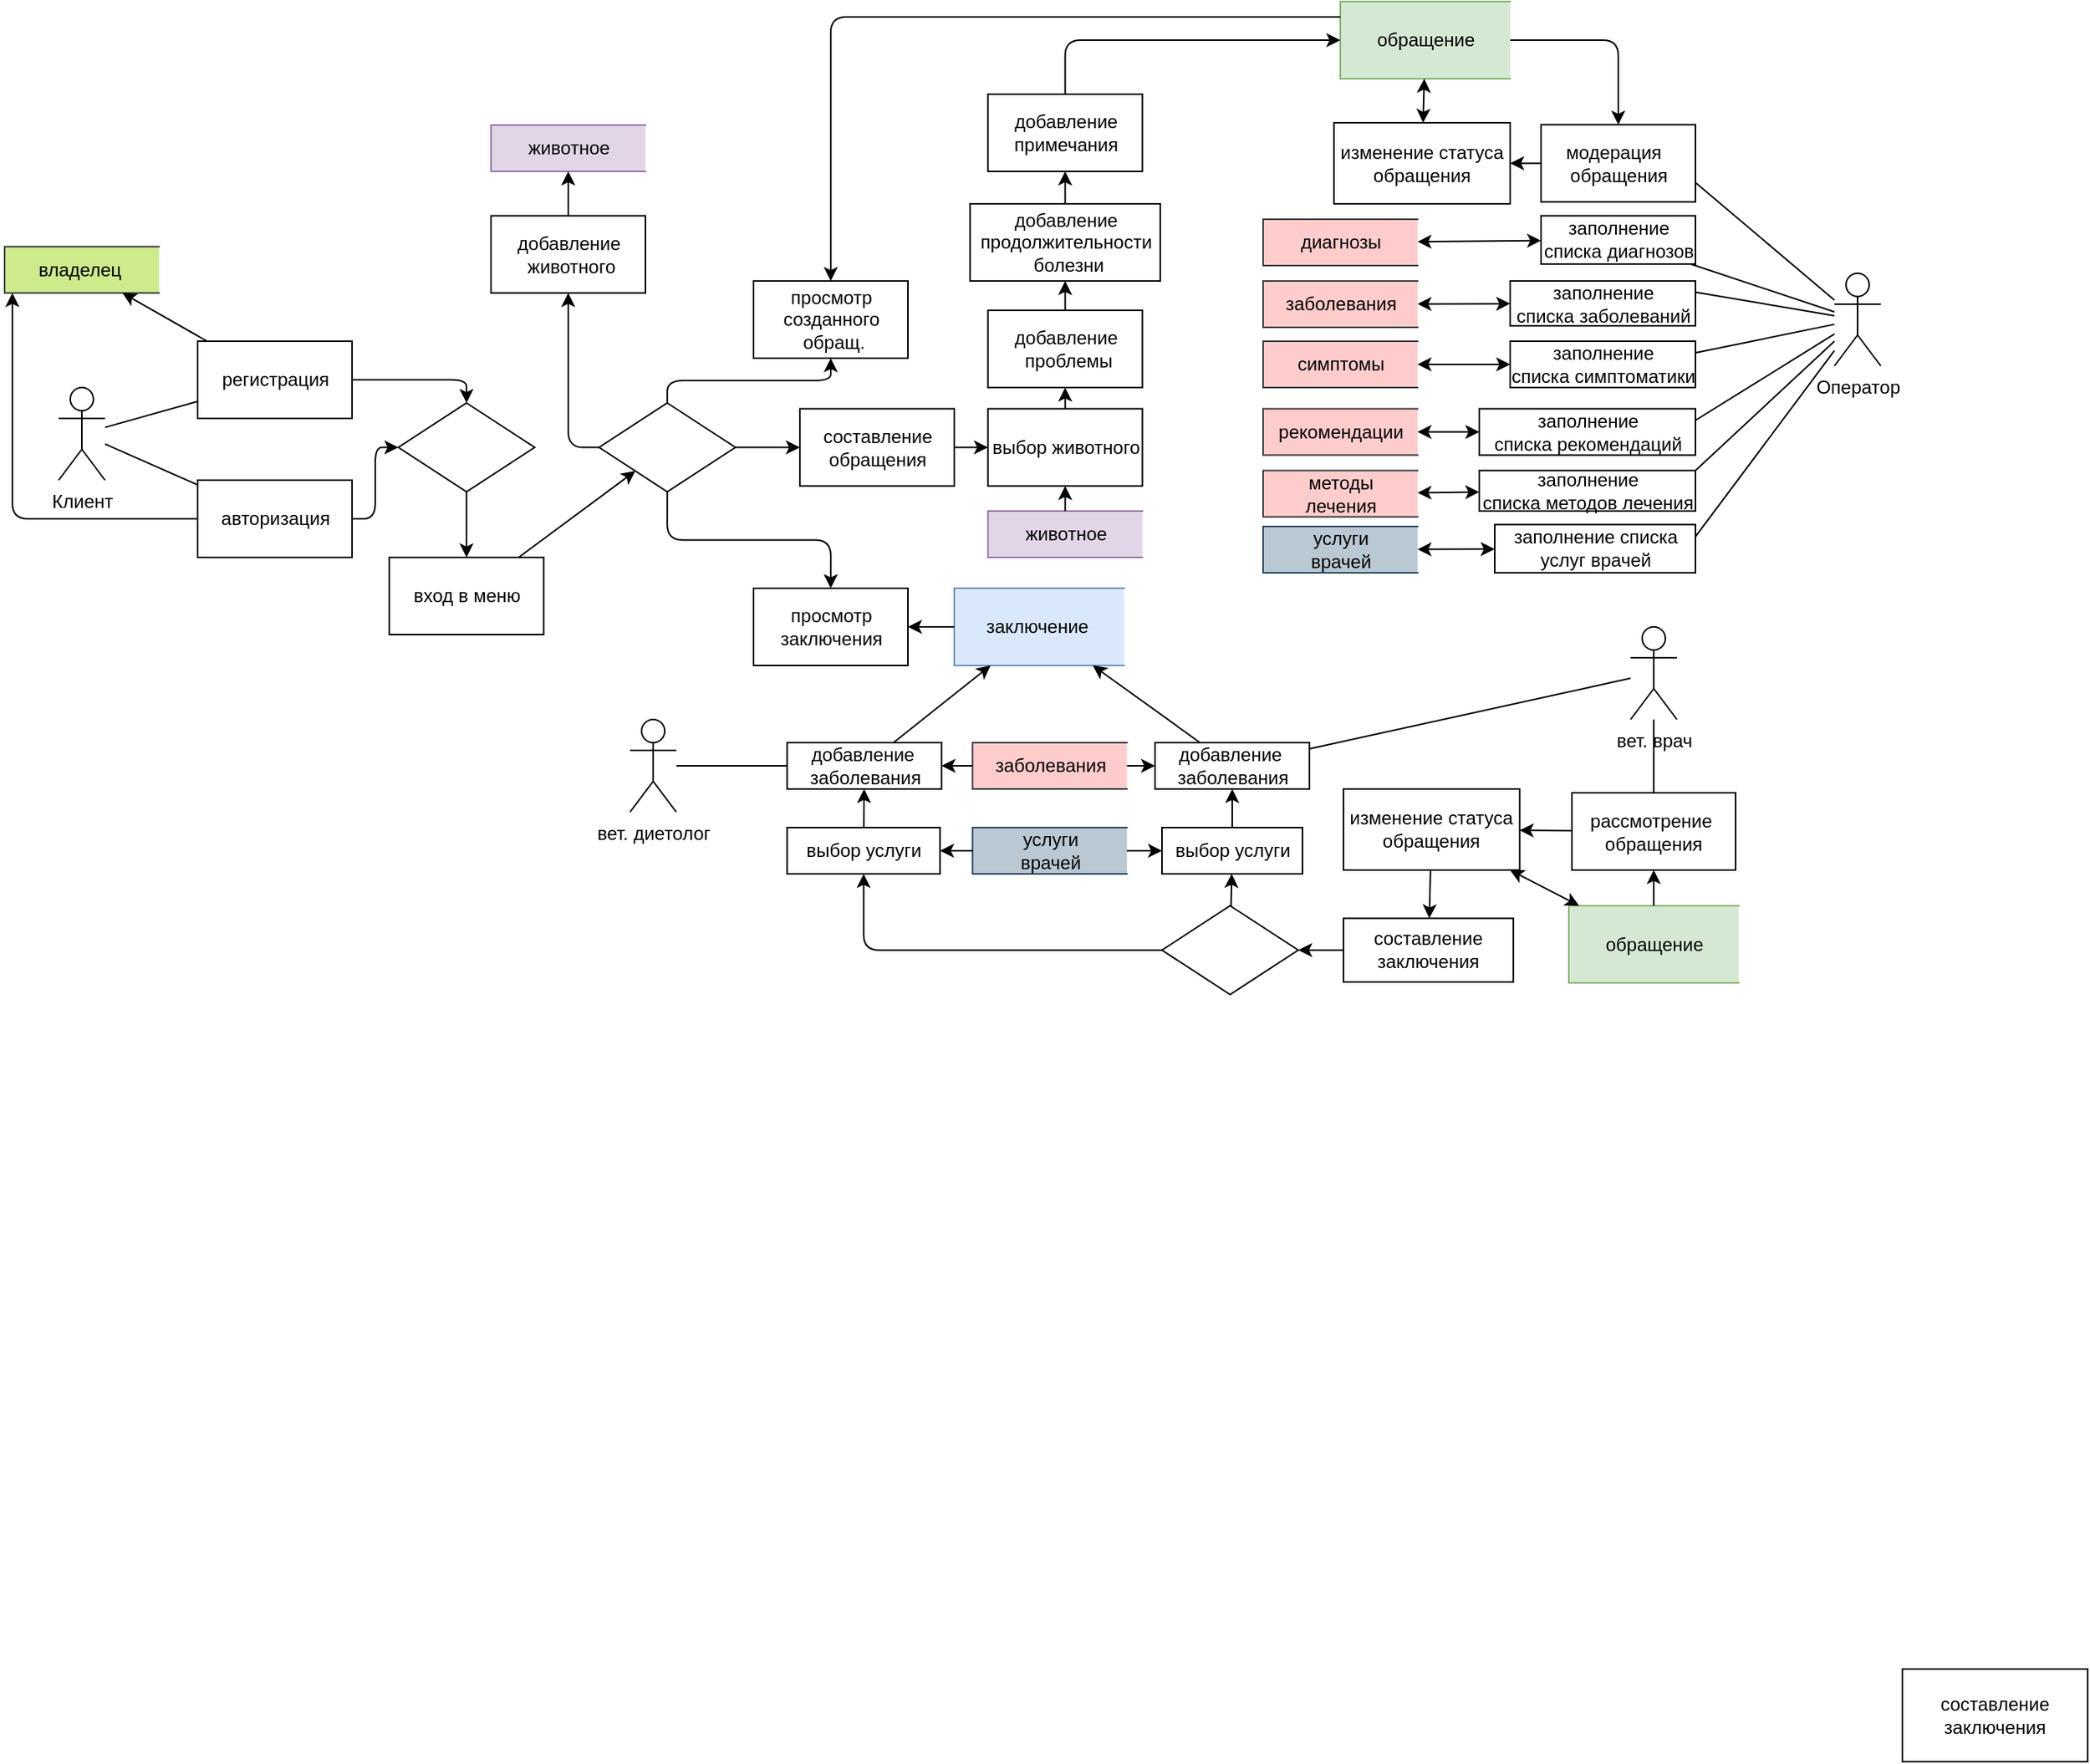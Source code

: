 <mxGraphModel dx="2506" dy="2383" grid="1" gridSize="10" guides="1" tooltips="1" connect="1" arrows="1" fold="1" page="1" pageScale="1" pageWidth="1169" pageHeight="1654" math="0" shadow="0">
  <root>
    <mxCell id="0" />
    <mxCell id="1" parent="0" />
    <mxCell id="YtaR-5jFu5EO3Bo39N_Q-2" style="rounded=1;orthogonalLoop=1;jettySize=auto;html=1;endArrow=classic;endFill=1;exitX=0.5;exitY=1;exitDx=0;exitDy=0;edgeStyle=orthogonalEdgeStyle;startArrow=none;startFill=0;" parent="1" source="9j8DlYYdAQhBQ68mxfb_-19" target="INR5gjYaSOHBbctPgWJO-20" edge="1">
      <mxGeometry relative="1" as="geometry">
        <mxPoint x="-50" y="190" as="sourcePoint" />
      </mxGeometry>
    </mxCell>
    <mxCell id="SkLQpkn3maGRPMSLVxLG-39" value="Клиент" style="shape=umlActor;verticalLabelPosition=bottom;verticalAlign=top;html=1;outlineConnect=0;" parent="1" vertex="1">
      <mxGeometry x="-470" y="90" width="30" height="60" as="geometry" />
    </mxCell>
    <mxCell id="SkLQpkn3maGRPMSLVxLG-42" value="добавление&lt;br&gt;&amp;nbsp;проблемы" style="html=1;dashed=0;whitespace=wrap;" parent="1" vertex="1">
      <mxGeometry x="131.81" y="40" width="100" height="50" as="geometry" />
    </mxCell>
    <mxCell id="SkLQpkn3maGRPMSLVxLG-47" value="" style="endArrow=classic;html=1;" parent="1" source="SkLQpkn3maGRPMSLVxLG-40" target="9j8DlYYdAQhBQ68mxfb_-27" edge="1">
      <mxGeometry width="50" height="50" relative="1" as="geometry">
        <mxPoint x="410" y="138.5" as="sourcePoint" />
        <mxPoint x="460" y="88.5" as="targetPoint" />
      </mxGeometry>
    </mxCell>
    <mxCell id="SkLQpkn3maGRPMSLVxLG-49" value="Оператор" style="shape=umlActor;verticalLabelPosition=bottom;verticalAlign=top;html=1;outlineConnect=0;" parent="1" vertex="1">
      <mxGeometry x="680" y="16" width="30" height="60" as="geometry" />
    </mxCell>
    <mxCell id="SkLQpkn3maGRPMSLVxLG-52" value="модерация&amp;nbsp;&amp;nbsp;&lt;br&gt;обращения" style="html=1;dashed=0;whitespace=wrap;" parent="1" vertex="1">
      <mxGeometry x="490" y="-80.25" width="100" height="50" as="geometry" />
    </mxCell>
    <mxCell id="SkLQpkn3maGRPMSLVxLG-57" value="" style="endArrow=none;html=1;endFill=0;entryX=1;entryY=0.75;entryDx=0;entryDy=0;" parent="1" source="SkLQpkn3maGRPMSLVxLG-49" target="SkLQpkn3maGRPMSLVxLG-52" edge="1">
      <mxGeometry width="50" height="50" relative="1" as="geometry">
        <mxPoint x="1015" y="120" as="sourcePoint" />
        <mxPoint x="985" y="120" as="targetPoint" />
      </mxGeometry>
    </mxCell>
    <mxCell id="SkLQpkn3maGRPMSLVxLG-71" value="вет. диетолог" style="shape=umlActor;verticalLabelPosition=bottom;verticalAlign=top;html=1;outlineConnect=0;" parent="1" vertex="1">
      <mxGeometry x="-100" y="305" width="30" height="60" as="geometry" />
    </mxCell>
    <mxCell id="SkLQpkn3maGRPMSLVxLG-74" value="выбор услуги" style="rounded=0;whiteSpace=wrap;html=1;" parent="1" vertex="1">
      <mxGeometry x="1.75" y="375" width="99" height="30" as="geometry" />
    </mxCell>
    <mxCell id="SkLQpkn3maGRPMSLVxLG-85" value="" style="endArrow=none;html=1;endFill=0;" parent="1" source="SkLQpkn3maGRPMSLVxLG-71" target="9j8DlYYdAQhBQ68mxfb_-79" edge="1">
      <mxGeometry width="50" height="50" relative="1" as="geometry">
        <mxPoint x="-26.996" y="876.25" as="sourcePoint" />
        <mxPoint x="-50" y="698" as="targetPoint" />
      </mxGeometry>
    </mxCell>
    <mxCell id="SkLQpkn3maGRPMSLVxLG-86" value="вет. врач" style="shape=umlActor;verticalLabelPosition=bottom;verticalAlign=top;html=1;outlineConnect=0;" parent="1" vertex="1">
      <mxGeometry x="548" y="245" width="30" height="60" as="geometry" />
    </mxCell>
    <mxCell id="SkLQpkn3maGRPMSLVxLG-88" value="составление заключения" style="rounded=0;whiteSpace=wrap;html=1;fillColor=#f8cecc;strokeColor=#b85450;" parent="1" vertex="1">
      <mxGeometry x="724" y="920" width="120" height="60" as="geometry" />
    </mxCell>
    <mxCell id="SkLQpkn3maGRPMSLVxLG-89" value="выбор услуги" style="rounded=0;whiteSpace=wrap;html=1;" parent="1" vertex="1">
      <mxGeometry x="244.5" y="375" width="91" height="30" as="geometry" />
    </mxCell>
    <mxCell id="SkLQpkn3maGRPMSLVxLG-100" value="рассмотрение&amp;nbsp;&lt;br&gt;обращения" style="rounded=0;whiteSpace=wrap;html=1;" parent="1" vertex="1">
      <mxGeometry x="510" y="352.5" width="106" height="50" as="geometry" />
    </mxCell>
    <mxCell id="SkLQpkn3maGRPMSLVxLG-102" value="составление заключения" style="rounded=0;whiteSpace=wrap;html=1;" parent="1" vertex="1">
      <mxGeometry x="724" y="920" width="120" height="60" as="geometry" />
    </mxCell>
    <mxCell id="SkLQpkn3maGRPMSLVxLG-40" value="составление &lt;br&gt;обращения" style="html=1;dashed=0;whitespace=wrap;" parent="1" vertex="1">
      <mxGeometry x="10" y="103.75" width="100" height="50" as="geometry" />
    </mxCell>
    <mxCell id="INR5gjYaSOHBbctPgWJO-2" value="обращение" style="html=1;dashed=0;whitespace=wrap;shape=partialRectangle;right=0;fillColor=#d5e8d4;strokeColor=#82b366;" parent="1" vertex="1">
      <mxGeometry x="360" y="-160" width="110" height="50" as="geometry" />
    </mxCell>
    <mxCell id="INR5gjYaSOHBbctPgWJO-3" value="добавление&lt;br&gt;продолжительности&lt;br&gt;&amp;nbsp;болезни" style="html=1;dashed=0;whitespace=wrap;" parent="1" vertex="1">
      <mxGeometry x="120.21" y="-29" width="123.19" height="50" as="geometry" />
    </mxCell>
    <mxCell id="INR5gjYaSOHBbctPgWJO-4" value="" style="endArrow=classic;html=1;" parent="1" source="SkLQpkn3maGRPMSLVxLG-42" target="INR5gjYaSOHBbctPgWJO-3" edge="1">
      <mxGeometry width="50" height="50" relative="1" as="geometry">
        <mxPoint x="426" y="67.5" as="sourcePoint" />
        <mxPoint x="476" y="17.5" as="targetPoint" />
      </mxGeometry>
    </mxCell>
    <mxCell id="INR5gjYaSOHBbctPgWJO-16" value="просмотр &lt;br&gt;созданного&lt;br&gt;&amp;nbsp;обращ." style="html=1;dashed=0;whitespace=wrap;" parent="1" vertex="1">
      <mxGeometry x="-20" y="21" width="100" height="50" as="geometry" />
    </mxCell>
    <mxCell id="INR5gjYaSOHBbctPgWJO-20" value="просмотр&lt;br&gt;заключения" style="html=1;dashed=0;whitespace=wrap;" parent="1" vertex="1">
      <mxGeometry x="-20" y="220" width="100" height="50" as="geometry" />
    </mxCell>
    <mxCell id="INR5gjYaSOHBbctPgWJO-23" value="заключение&amp;nbsp;" style="html=1;dashed=0;whitespace=wrap;shape=partialRectangle;right=0;fillColor=#dae8fc;strokeColor=#6c8ebf;" parent="1" vertex="1">
      <mxGeometry x="110" y="220" width="110" height="50" as="geometry" />
    </mxCell>
    <mxCell id="INR5gjYaSOHBbctPgWJO-24" value="" style="endArrow=classic;html=1;" parent="1" source="INR5gjYaSOHBbctPgWJO-23" target="INR5gjYaSOHBbctPgWJO-20" edge="1">
      <mxGeometry width="50" height="50" relative="1" as="geometry">
        <mxPoint x="350" y="259" as="sourcePoint" />
        <mxPoint x="400" y="209" as="targetPoint" />
      </mxGeometry>
    </mxCell>
    <mxCell id="INR5gjYaSOHBbctPgWJO-58" value="" style="endArrow=none;html=1;endFill=0;" parent="1" source="SkLQpkn3maGRPMSLVxLG-86" target="SkLQpkn3maGRPMSLVxLG-100" edge="1">
      <mxGeometry width="50" height="50" relative="1" as="geometry">
        <mxPoint x="936" y="526.25" as="sourcePoint" />
        <mxPoint x="986" y="476.25" as="targetPoint" />
      </mxGeometry>
    </mxCell>
    <mxCell id="INR5gjYaSOHBbctPgWJO-60" value="" style="shape=rhombus;html=1;dashed=0;whitespace=wrap;perimeter=rhombusPerimeter;" parent="1" vertex="1">
      <mxGeometry x="244.5" y="425.63" width="88.25" height="57.5" as="geometry" />
    </mxCell>
    <mxCell id="INR5gjYaSOHBbctPgWJO-61" value="" style="endArrow=classic;html=1;edgeStyle=orthogonalEdgeStyle;" parent="1" source="INR5gjYaSOHBbctPgWJO-60" target="SkLQpkn3maGRPMSLVxLG-74" edge="1">
      <mxGeometry width="50" height="50" relative="1" as="geometry">
        <mxPoint x="209" y="535" as="sourcePoint" />
        <mxPoint x="84" y="425" as="targetPoint" />
      </mxGeometry>
    </mxCell>
    <mxCell id="INR5gjYaSOHBbctPgWJO-62" value="" style="endArrow=classic;html=1;" parent="1" source="eZzGpEVOvhuEacqEOxfQ-1" target="INR5gjYaSOHBbctPgWJO-60" edge="1">
      <mxGeometry width="50" height="50" relative="1" as="geometry">
        <mxPoint x="474.93" y="740" as="sourcePoint" />
        <mxPoint x="414.93" y="740" as="targetPoint" />
      </mxGeometry>
    </mxCell>
    <mxCell id="INR5gjYaSOHBbctPgWJO-63" value="" style="endArrow=classic;html=1;" parent="1" source="INR5gjYaSOHBbctPgWJO-60" target="SkLQpkn3maGRPMSLVxLG-89" edge="1">
      <mxGeometry width="50" height="50" relative="1" as="geometry">
        <mxPoint x="116.81" y="535" as="sourcePoint" />
        <mxPoint x="166.81" y="485" as="targetPoint" />
      </mxGeometry>
    </mxCell>
    <mxCell id="eZzGpEVOvhuEacqEOxfQ-1" value="составление заключения" style="rounded=0;whiteSpace=wrap;html=1;" parent="1" vertex="1">
      <mxGeometry x="362.06" y="433.76" width="110" height="41.25" as="geometry" />
    </mxCell>
    <mxCell id="eZzGpEVOvhuEacqEOxfQ-3" value="изменение статуса&lt;br&gt;обращения" style="rounded=0;whiteSpace=wrap;html=1;" parent="1" vertex="1">
      <mxGeometry x="355.88" y="-81.5" width="114.12" height="52.5" as="geometry" />
    </mxCell>
    <mxCell id="eZzGpEVOvhuEacqEOxfQ-5" value="" style="endArrow=classic;html=1;" parent="1" source="SkLQpkn3maGRPMSLVxLG-52" target="eZzGpEVOvhuEacqEOxfQ-3" edge="1">
      <mxGeometry width="50" height="50" relative="1" as="geometry">
        <mxPoint x="565" y="153.75" as="sourcePoint" />
        <mxPoint x="615" y="103.75" as="targetPoint" />
      </mxGeometry>
    </mxCell>
    <mxCell id="eZzGpEVOvhuEacqEOxfQ-17" value="изменение статуса&lt;br&gt;обращения" style="rounded=0;whiteSpace=wrap;html=1;" parent="1" vertex="1">
      <mxGeometry x="362.06" y="350" width="114.12" height="52.5" as="geometry" />
    </mxCell>
    <mxCell id="YtaR-5jFu5EO3Bo39N_Q-3" value="обращение" style="html=1;dashed=0;whitespace=wrap;shape=partialRectangle;right=0;fillColor=#d5e8d4;strokeColor=#82b366;" parent="1" vertex="1">
      <mxGeometry x="508" y="425.63" width="110" height="50" as="geometry" />
    </mxCell>
    <mxCell id="9j8DlYYdAQhBQ68mxfb_-6" value="авторизация&lt;span style=&quot;color: rgba(0 , 0 , 0 , 0) ; font-family: monospace ; font-size: 0px&quot;&gt;%3CmxGraphModel%3E%3Croot%3E%3CmxCell%20id%3D%220%22%2F%3E%3CmxCell%20id%3D%221%22%20parent%3D%220%22%2F%3E%3CmxCell%20id%3D%222%22%20value%3D%22%D1%81%D0%BE%D1%81%D1%82%D0%B0%D0%B2%D0%BB%D0%B5%D0%BD%D0%B8%D0%B5%20%26lt%3Bbr%26gt%3B%D0%BE%D0%B1%D1%80%D0%B0%D1%89%D0%B5%D0%BD%D0%B8%D1%8F%22%20style%3D%22html%3D1%3Bdashed%3D0%3Bwhitespace%3Dwrap%3B%22%20vertex%3D%221%22%20parent%3D%221%22%3E%3CmxGeometry%20x%3D%22180%22%20y%3D%22107.5%22%20width%3D%22100%22%20height%3D%2250%22%20as%3D%22geometry%22%2F%3E%3C%2FmxCell%3E%3C%2Froot%3E%3C%2FmxGraphModel%3E&lt;/span&gt;" style="html=1;dashed=0;whitespace=wrap;" vertex="1" parent="1">
      <mxGeometry x="-380" y="150" width="100" height="50" as="geometry" />
    </mxCell>
    <mxCell id="9j8DlYYdAQhBQ68mxfb_-7" value="вход в меню" style="html=1;dashed=0;whitespace=wrap;" vertex="1" parent="1">
      <mxGeometry x="-255.87" y="200" width="100" height="50" as="geometry" />
    </mxCell>
    <mxCell id="9j8DlYYdAQhBQ68mxfb_-8" value="регистрация" style="html=1;dashed=0;whitespace=wrap;" vertex="1" parent="1">
      <mxGeometry x="-380" y="60" width="100" height="50" as="geometry" />
    </mxCell>
    <mxCell id="9j8DlYYdAQhBQ68mxfb_-9" value="добавление&lt;br&gt;&amp;nbsp;животного" style="html=1;dashed=0;whitespace=wrap;" vertex="1" parent="1">
      <mxGeometry x="-190" y="-21.25" width="100" height="50" as="geometry" />
    </mxCell>
    <mxCell id="9j8DlYYdAQhBQ68mxfb_-10" value="животное" style="html=1;dashed=0;whitespace=wrap;shape=partialRectangle;right=0;fillColor=#e1d5e7;strokeColor=#9673a6;" vertex="1" parent="1">
      <mxGeometry x="-190" y="-80" width="100" height="30" as="geometry" />
    </mxCell>
    <mxCell id="9j8DlYYdAQhBQ68mxfb_-13" value="" style="endArrow=none;html=1;" edge="1" parent="1" source="SkLQpkn3maGRPMSLVxLG-39" target="9j8DlYYdAQhBQ68mxfb_-8">
      <mxGeometry width="50" height="50" relative="1" as="geometry">
        <mxPoint x="149" y="172.5" as="sourcePoint" />
        <mxPoint x="199" y="122.5" as="targetPoint" />
      </mxGeometry>
    </mxCell>
    <mxCell id="9j8DlYYdAQhBQ68mxfb_-14" value="" style="endArrow=none;html=1;" edge="1" parent="1" source="SkLQpkn3maGRPMSLVxLG-39" target="9j8DlYYdAQhBQ68mxfb_-6">
      <mxGeometry width="50" height="50" relative="1" as="geometry">
        <mxPoint x="149" y="172.5" as="sourcePoint" />
        <mxPoint x="199" y="122.5" as="targetPoint" />
      </mxGeometry>
    </mxCell>
    <mxCell id="9j8DlYYdAQhBQ68mxfb_-17" value="" style="endArrow=classic;html=1;" edge="1" parent="1" source="9j8DlYYdAQhBQ68mxfb_-7" target="9j8DlYYdAQhBQ68mxfb_-19">
      <mxGeometry width="50" height="50" relative="1" as="geometry">
        <mxPoint x="279" y="72.5" as="sourcePoint" />
        <mxPoint x="30" y="70" as="targetPoint" />
      </mxGeometry>
    </mxCell>
    <mxCell id="9j8DlYYdAQhBQ68mxfb_-18" value="" style="endArrow=classic;html=1;" edge="1" parent="1" source="9j8DlYYdAQhBQ68mxfb_-9" target="9j8DlYYdAQhBQ68mxfb_-10">
      <mxGeometry width="50" height="50" relative="1" as="geometry">
        <mxPoint x="190" y="10" as="sourcePoint" />
        <mxPoint x="240" y="-40" as="targetPoint" />
      </mxGeometry>
    </mxCell>
    <mxCell id="9j8DlYYdAQhBQ68mxfb_-19" value="" style="shape=rhombus;html=1;dashed=0;whitespace=wrap;perimeter=rhombusPerimeter;" vertex="1" parent="1">
      <mxGeometry x="-120.0" y="100" width="88.25" height="57.5" as="geometry" />
    </mxCell>
    <mxCell id="9j8DlYYdAQhBQ68mxfb_-20" value="" style="endArrow=classic;html=1;exitX=0;exitY=0.5;exitDx=0;exitDy=0;edgeStyle=orthogonalEdgeStyle;" edge="1" parent="1" source="9j8DlYYdAQhBQ68mxfb_-19" target="9j8DlYYdAQhBQ68mxfb_-9">
      <mxGeometry width="50" height="50" relative="1" as="geometry">
        <mxPoint x="150" y="140" as="sourcePoint" />
        <mxPoint x="200" y="90" as="targetPoint" />
      </mxGeometry>
    </mxCell>
    <mxCell id="9j8DlYYdAQhBQ68mxfb_-21" value="" style="endArrow=classic;html=1;exitX=0.5;exitY=0;exitDx=0;exitDy=0;edgeStyle=orthogonalEdgeStyle;" edge="1" parent="1" source="9j8DlYYdAQhBQ68mxfb_-19" target="INR5gjYaSOHBbctPgWJO-16">
      <mxGeometry width="50" height="50" relative="1" as="geometry">
        <mxPoint x="200" y="150" as="sourcePoint" />
        <mxPoint x="250" y="100" as="targetPoint" />
      </mxGeometry>
    </mxCell>
    <mxCell id="9j8DlYYdAQhBQ68mxfb_-22" value="" style="endArrow=classic;html=1;exitX=1;exitY=0.5;exitDx=0;exitDy=0;" edge="1" parent="1" source="9j8DlYYdAQhBQ68mxfb_-19" target="SkLQpkn3maGRPMSLVxLG-40">
      <mxGeometry width="50" height="50" relative="1" as="geometry">
        <mxPoint x="-125.875" y="100" as="sourcePoint" />
        <mxPoint x="150" y="133" as="targetPoint" />
      </mxGeometry>
    </mxCell>
    <mxCell id="9j8DlYYdAQhBQ68mxfb_-23" value="" style="shape=rhombus;html=1;dashed=0;whitespace=wrap;perimeter=rhombusPerimeter;" vertex="1" parent="1">
      <mxGeometry x="-250.0" y="100" width="88.25" height="57.5" as="geometry" />
    </mxCell>
    <mxCell id="9j8DlYYdAQhBQ68mxfb_-24" value="" style="endArrow=classic;html=1;entryX=0;entryY=0.5;entryDx=0;entryDy=0;edgeStyle=orthogonalEdgeStyle;" edge="1" parent="1" source="9j8DlYYdAQhBQ68mxfb_-6" target="9j8DlYYdAQhBQ68mxfb_-23">
      <mxGeometry width="50" height="50" relative="1" as="geometry">
        <mxPoint x="-80" y="150" as="sourcePoint" />
        <mxPoint x="-30" y="100" as="targetPoint" />
      </mxGeometry>
    </mxCell>
    <mxCell id="9j8DlYYdAQhBQ68mxfb_-25" value="" style="endArrow=classic;html=1;entryX=0.5;entryY=0;entryDx=0;entryDy=0;edgeStyle=orthogonalEdgeStyle;" edge="1" parent="1" source="9j8DlYYdAQhBQ68mxfb_-8" target="9j8DlYYdAQhBQ68mxfb_-23">
      <mxGeometry width="50" height="50" relative="1" as="geometry">
        <mxPoint x="-80" y="150" as="sourcePoint" />
        <mxPoint x="-30" y="100" as="targetPoint" />
      </mxGeometry>
    </mxCell>
    <mxCell id="9j8DlYYdAQhBQ68mxfb_-26" value="" style="endArrow=classic;html=1;" edge="1" parent="1" source="9j8DlYYdAQhBQ68mxfb_-23" target="9j8DlYYdAQhBQ68mxfb_-7">
      <mxGeometry width="50" height="50" relative="1" as="geometry">
        <mxPoint x="-80" y="150" as="sourcePoint" />
        <mxPoint x="-30" y="100" as="targetPoint" />
      </mxGeometry>
    </mxCell>
    <mxCell id="9j8DlYYdAQhBQ68mxfb_-27" value="выбор животного" style="html=1;dashed=0;whitespace=wrap;" vertex="1" parent="1">
      <mxGeometry x="131.81" y="103.75" width="100" height="50" as="geometry" />
    </mxCell>
    <mxCell id="9j8DlYYdAQhBQ68mxfb_-28" value="животное" style="html=1;dashed=0;whitespace=wrap;shape=partialRectangle;right=0;fillColor=#e1d5e7;strokeColor=#9673a6;" vertex="1" parent="1">
      <mxGeometry x="131.81" y="170" width="100" height="30" as="geometry" />
    </mxCell>
    <mxCell id="9j8DlYYdAQhBQ68mxfb_-29" value="" style="endArrow=classic;html=1;" edge="1" parent="1" source="9j8DlYYdAQhBQ68mxfb_-28" target="9j8DlYYdAQhBQ68mxfb_-27">
      <mxGeometry width="50" height="50" relative="1" as="geometry">
        <mxPoint x="251.81" y="138.75" as="sourcePoint" />
        <mxPoint x="230" y="138.75" as="targetPoint" />
      </mxGeometry>
    </mxCell>
    <mxCell id="9j8DlYYdAQhBQ68mxfb_-30" value="владелец&amp;nbsp;" style="html=1;dashed=0;whitespace=wrap;shape=partialRectangle;right=0;fillColor=#cdeb8b;strokeColor=#36393d;" vertex="1" parent="1">
      <mxGeometry x="-505" y="-1.25" width="100" height="30" as="geometry" />
    </mxCell>
    <mxCell id="9j8DlYYdAQhBQ68mxfb_-31" value="" style="endArrow=classic;html=1;" edge="1" parent="1" source="9j8DlYYdAQhBQ68mxfb_-8" target="9j8DlYYdAQhBQ68mxfb_-30">
      <mxGeometry width="50" height="50" relative="1" as="geometry">
        <mxPoint x="-405" y="20" as="sourcePoint" />
        <mxPoint x="-355" y="-30" as="targetPoint" />
      </mxGeometry>
    </mxCell>
    <mxCell id="9j8DlYYdAQhBQ68mxfb_-32" value="" style="endArrow=classic;html=1;edgeStyle=orthogonalEdgeStyle;" edge="1" parent="1" source="9j8DlYYdAQhBQ68mxfb_-6" target="9j8DlYYdAQhBQ68mxfb_-30">
      <mxGeometry width="50" height="50" relative="1" as="geometry">
        <mxPoint x="-410" y="160" as="sourcePoint" />
        <mxPoint x="-360" y="110" as="targetPoint" />
        <Array as="points">
          <mxPoint x="-500" y="175" />
        </Array>
      </mxGeometry>
    </mxCell>
    <mxCell id="9j8DlYYdAQhBQ68mxfb_-33" value="" style="endArrow=classic;html=1;edgeStyle=orthogonalEdgeStyle;" edge="1" parent="1" source="INR5gjYaSOHBbctPgWJO-2" target="INR5gjYaSOHBbctPgWJO-16">
      <mxGeometry width="50" height="50" relative="1" as="geometry">
        <mxPoint x="360" y="70" as="sourcePoint" />
        <mxPoint x="310" y="120" as="targetPoint" />
        <Array as="points">
          <mxPoint x="30" y="-150" />
        </Array>
      </mxGeometry>
    </mxCell>
    <mxCell id="9j8DlYYdAQhBQ68mxfb_-34" value="" style="endArrow=classic;html=1;" edge="1" parent="1" source="9j8DlYYdAQhBQ68mxfb_-27" target="SkLQpkn3maGRPMSLVxLG-42">
      <mxGeometry width="50" height="50" relative="1" as="geometry">
        <mxPoint x="430" y="120" as="sourcePoint" />
        <mxPoint x="480" y="70" as="targetPoint" />
      </mxGeometry>
    </mxCell>
    <mxCell id="9j8DlYYdAQhBQ68mxfb_-35" value="добавление&lt;br&gt;примечания" style="html=1;dashed=0;whitespace=wrap;" vertex="1" parent="1">
      <mxGeometry x="131.8" y="-100" width="100" height="50" as="geometry" />
    </mxCell>
    <mxCell id="9j8DlYYdAQhBQ68mxfb_-36" value="" style="endArrow=classic;html=1;" edge="1" parent="1" source="INR5gjYaSOHBbctPgWJO-3" target="9j8DlYYdAQhBQ68mxfb_-35">
      <mxGeometry width="50" height="50" relative="1" as="geometry">
        <mxPoint x="430" y="120" as="sourcePoint" />
        <mxPoint x="480" y="70" as="targetPoint" />
      </mxGeometry>
    </mxCell>
    <mxCell id="9j8DlYYdAQhBQ68mxfb_-37" value="" style="endArrow=classic;html=1;edgeStyle=orthogonalEdgeStyle;" edge="1" parent="1" source="9j8DlYYdAQhBQ68mxfb_-35" target="INR5gjYaSOHBbctPgWJO-2">
      <mxGeometry width="50" height="50" relative="1" as="geometry">
        <mxPoint x="430" y="110" as="sourcePoint" />
        <mxPoint x="480" y="60" as="targetPoint" />
        <Array as="points">
          <mxPoint x="182" y="-135" />
        </Array>
      </mxGeometry>
    </mxCell>
    <mxCell id="9j8DlYYdAQhBQ68mxfb_-38" value="" style="endArrow=classic;html=1;startArrow=classic;startFill=1;" edge="1" parent="1" source="eZzGpEVOvhuEacqEOxfQ-3" target="INR5gjYaSOHBbctPgWJO-2">
      <mxGeometry width="50" height="50" relative="1" as="geometry">
        <mxPoint x="430" y="110" as="sourcePoint" />
        <mxPoint x="480" y="60" as="targetPoint" />
      </mxGeometry>
    </mxCell>
    <mxCell id="9j8DlYYdAQhBQ68mxfb_-40" value="заполнение&lt;br&gt;списка диагнозов" style="html=1;dashed=0;whitespace=wrap;" vertex="1" parent="1">
      <mxGeometry x="490" y="-21.25" width="100" height="31.25" as="geometry" />
    </mxCell>
    <mxCell id="9j8DlYYdAQhBQ68mxfb_-42" value="заполнение&lt;br&gt;списка симптоматики" style="html=1;dashed=0;whitespace=wrap;" vertex="1" parent="1">
      <mxGeometry x="470" y="60" width="120" height="30" as="geometry" />
    </mxCell>
    <mxCell id="9j8DlYYdAQhBQ68mxfb_-45" value="заполнение&lt;br&gt;списка заболеваний" style="html=1;dashed=0;whitespace=wrap;" vertex="1" parent="1">
      <mxGeometry x="470" y="21" width="120" height="29" as="geometry" />
    </mxCell>
    <mxCell id="9j8DlYYdAQhBQ68mxfb_-46" value="заполнение&lt;br&gt;списка рекомендаций" style="html=1;dashed=0;whitespace=wrap;" vertex="1" parent="1">
      <mxGeometry x="450" y="103.75" width="140" height="30" as="geometry" />
    </mxCell>
    <mxCell id="9j8DlYYdAQhBQ68mxfb_-47" value="заполнение&lt;br&gt;списка методов лечения" style="html=1;dashed=0;whitespace=wrap;" vertex="1" parent="1">
      <mxGeometry x="450" y="143.75" width="140" height="26.25" as="geometry" />
    </mxCell>
    <mxCell id="9j8DlYYdAQhBQ68mxfb_-48" value="" style="endArrow=none;html=1;endFill=0;" edge="1" parent="1" source="SkLQpkn3maGRPMSLVxLG-49" target="9j8DlYYdAQhBQ68mxfb_-40">
      <mxGeometry width="50" height="50" relative="1" as="geometry">
        <mxPoint x="430" y="110" as="sourcePoint" />
        <mxPoint x="480" y="60" as="targetPoint" />
      </mxGeometry>
    </mxCell>
    <mxCell id="9j8DlYYdAQhBQ68mxfb_-49" value="" style="endArrow=none;html=1;entryX=1;entryY=0.25;entryDx=0;entryDy=0;endFill=0;" edge="1" parent="1" source="SkLQpkn3maGRPMSLVxLG-49" target="9j8DlYYdAQhBQ68mxfb_-45">
      <mxGeometry width="50" height="50" relative="1" as="geometry">
        <mxPoint x="430" y="110" as="sourcePoint" />
        <mxPoint x="480" y="60" as="targetPoint" />
      </mxGeometry>
    </mxCell>
    <mxCell id="9j8DlYYdAQhBQ68mxfb_-50" value="" style="endArrow=none;html=1;entryX=1;entryY=0.25;entryDx=0;entryDy=0;endFill=0;" edge="1" parent="1" source="SkLQpkn3maGRPMSLVxLG-49" target="9j8DlYYdAQhBQ68mxfb_-42">
      <mxGeometry width="50" height="50" relative="1" as="geometry">
        <mxPoint x="430" y="110" as="sourcePoint" />
        <mxPoint x="480" y="60" as="targetPoint" />
      </mxGeometry>
    </mxCell>
    <mxCell id="9j8DlYYdAQhBQ68mxfb_-51" value="" style="endArrow=none;html=1;entryX=1;entryY=0.25;entryDx=0;entryDy=0;endFill=0;" edge="1" parent="1" source="SkLQpkn3maGRPMSLVxLG-49" target="9j8DlYYdAQhBQ68mxfb_-46">
      <mxGeometry width="50" height="50" relative="1" as="geometry">
        <mxPoint x="430" y="110" as="sourcePoint" />
        <mxPoint x="480" y="60" as="targetPoint" />
      </mxGeometry>
    </mxCell>
    <mxCell id="9j8DlYYdAQhBQ68mxfb_-52" value="" style="endArrow=none;html=1;entryX=1;entryY=0;entryDx=0;entryDy=0;endFill=0;" edge="1" parent="1" source="SkLQpkn3maGRPMSLVxLG-49" target="9j8DlYYdAQhBQ68mxfb_-47">
      <mxGeometry width="50" height="50" relative="1" as="geometry">
        <mxPoint x="430" y="110" as="sourcePoint" />
        <mxPoint x="480" y="60" as="targetPoint" />
      </mxGeometry>
    </mxCell>
    <mxCell id="9j8DlYYdAQhBQ68mxfb_-53" value="методы&lt;br&gt;лечения" style="html=1;dashed=0;whitespace=wrap;shape=partialRectangle;right=0;fillColor=#ffcccc;strokeColor=#36393d;" vertex="1" parent="1">
      <mxGeometry x="310" y="143.75" width="100" height="30" as="geometry" />
    </mxCell>
    <mxCell id="9j8DlYYdAQhBQ68mxfb_-54" value="рекомендации" style="html=1;dashed=0;whitespace=wrap;shape=partialRectangle;right=0;fillColor=#ffcccc;strokeColor=#36393d;" vertex="1" parent="1">
      <mxGeometry x="310" y="103.75" width="100" height="30" as="geometry" />
    </mxCell>
    <mxCell id="9j8DlYYdAQhBQ68mxfb_-55" value="симптомы" style="html=1;dashed=0;whitespace=wrap;shape=partialRectangle;right=0;fillColor=#ffcccc;strokeColor=#36393d;" vertex="1" parent="1">
      <mxGeometry x="310" y="60" width="100" height="30" as="geometry" />
    </mxCell>
    <mxCell id="9j8DlYYdAQhBQ68mxfb_-56" value="заболевания" style="html=1;dashed=0;whitespace=wrap;shape=partialRectangle;right=0;fillColor=#ffcccc;strokeColor=#36393d;" vertex="1" parent="1">
      <mxGeometry x="310" y="21" width="100" height="30" as="geometry" />
    </mxCell>
    <mxCell id="9j8DlYYdAQhBQ68mxfb_-57" value="диагнозы" style="html=1;dashed=0;whitespace=wrap;shape=partialRectangle;right=0;fillColor=#ffcccc;strokeColor=#36393d;" vertex="1" parent="1">
      <mxGeometry x="310" y="-19" width="100" height="30" as="geometry" />
    </mxCell>
    <mxCell id="9j8DlYYdAQhBQ68mxfb_-58" value="" style="endArrow=classic;html=1;startArrow=classic;startFill=1;" edge="1" parent="1" source="9j8DlYYdAQhBQ68mxfb_-40" target="9j8DlYYdAQhBQ68mxfb_-57">
      <mxGeometry width="50" height="50" relative="1" as="geometry">
        <mxPoint x="440" y="50" as="sourcePoint" />
        <mxPoint x="480" y="60" as="targetPoint" />
      </mxGeometry>
    </mxCell>
    <mxCell id="9j8DlYYdAQhBQ68mxfb_-59" value="" style="endArrow=classic;html=1;edgeStyle=orthogonalEdgeStyle;" edge="1" parent="1" source="INR5gjYaSOHBbctPgWJO-2" target="SkLQpkn3maGRPMSLVxLG-52">
      <mxGeometry width="50" height="50" relative="1" as="geometry">
        <mxPoint x="430" y="110" as="sourcePoint" />
        <mxPoint x="480" y="60" as="targetPoint" />
      </mxGeometry>
    </mxCell>
    <mxCell id="9j8DlYYdAQhBQ68mxfb_-60" value="" style="endArrow=classic;html=1;startArrow=classic;startFill=1;" edge="1" parent="1" source="9j8DlYYdAQhBQ68mxfb_-45" target="9j8DlYYdAQhBQ68mxfb_-56">
      <mxGeometry width="50" height="50" relative="1" as="geometry">
        <mxPoint x="430" y="110" as="sourcePoint" />
        <mxPoint x="480" y="60" as="targetPoint" />
      </mxGeometry>
    </mxCell>
    <mxCell id="9j8DlYYdAQhBQ68mxfb_-61" value="" style="endArrow=classic;html=1;startArrow=classic;startFill=1;" edge="1" parent="1" source="9j8DlYYdAQhBQ68mxfb_-42" target="9j8DlYYdAQhBQ68mxfb_-55">
      <mxGeometry width="50" height="50" relative="1" as="geometry">
        <mxPoint x="430" y="110" as="sourcePoint" />
        <mxPoint x="480" y="60" as="targetPoint" />
      </mxGeometry>
    </mxCell>
    <mxCell id="9j8DlYYdAQhBQ68mxfb_-62" value="" style="endArrow=classic;html=1;startArrow=classic;startFill=1;" edge="1" parent="1" source="9j8DlYYdAQhBQ68mxfb_-46" target="9j8DlYYdAQhBQ68mxfb_-54">
      <mxGeometry width="50" height="50" relative="1" as="geometry">
        <mxPoint x="430" y="110" as="sourcePoint" />
        <mxPoint x="480" y="60" as="targetPoint" />
      </mxGeometry>
    </mxCell>
    <mxCell id="9j8DlYYdAQhBQ68mxfb_-63" value="" style="endArrow=classic;html=1;startArrow=classic;startFill=1;" edge="1" parent="1" source="9j8DlYYdAQhBQ68mxfb_-47" target="9j8DlYYdAQhBQ68mxfb_-53">
      <mxGeometry width="50" height="50" relative="1" as="geometry">
        <mxPoint x="430" y="110" as="sourcePoint" />
        <mxPoint x="480" y="60" as="targetPoint" />
      </mxGeometry>
    </mxCell>
    <mxCell id="9j8DlYYdAQhBQ68mxfb_-71" value="заполнение списка&lt;br&gt;услуг врачей" style="html=1;dashed=0;whitespace=wrap;" vertex="1" parent="1">
      <mxGeometry x="460" y="178.75" width="130" height="31.25" as="geometry" />
    </mxCell>
    <mxCell id="9j8DlYYdAQhBQ68mxfb_-72" value="услуги&lt;br&gt;врачей" style="html=1;dashed=0;whitespace=wrap;shape=partialRectangle;right=0;fillColor=#bac8d3;strokeColor=#23445d;" vertex="1" parent="1">
      <mxGeometry x="310" y="180" width="100" height="30" as="geometry" />
    </mxCell>
    <mxCell id="9j8DlYYdAQhBQ68mxfb_-74" value="" style="endArrow=classic;html=1;startArrow=classic;startFill=1;" edge="1" parent="1" source="9j8DlYYdAQhBQ68mxfb_-72" target="9j8DlYYdAQhBQ68mxfb_-71">
      <mxGeometry width="50" height="50" relative="1" as="geometry">
        <mxPoint x="500" y="100" as="sourcePoint" />
        <mxPoint x="550" y="50" as="targetPoint" />
      </mxGeometry>
    </mxCell>
    <mxCell id="9j8DlYYdAQhBQ68mxfb_-76" value="добавление&amp;nbsp;&lt;br&gt;заболевания" style="html=1;dashed=0;whitespace=wrap;" vertex="1" parent="1">
      <mxGeometry x="240" y="320" width="100" height="30" as="geometry" />
    </mxCell>
    <mxCell id="9j8DlYYdAQhBQ68mxfb_-79" value="добавление&amp;nbsp;&lt;br&gt;заболевания" style="html=1;dashed=0;whitespace=wrap;" vertex="1" parent="1">
      <mxGeometry x="1.75" y="320" width="100" height="30" as="geometry" />
    </mxCell>
    <mxCell id="9j8DlYYdAQhBQ68mxfb_-83" value="услуги&lt;br&gt;врачей" style="html=1;dashed=0;whitespace=wrap;shape=partialRectangle;right=0;fillColor=#bac8d3;strokeColor=#23445d;" vertex="1" parent="1">
      <mxGeometry x="121.81" y="375" width="100" height="30" as="geometry" />
    </mxCell>
    <mxCell id="9j8DlYYdAQhBQ68mxfb_-85" value="" style="endArrow=classic;html=1;strokeColor=#000000;" edge="1" parent="1" source="9j8DlYYdAQhBQ68mxfb_-83" target="SkLQpkn3maGRPMSLVxLG-74">
      <mxGeometry width="50" height="50" relative="1" as="geometry">
        <mxPoint x="311.75" y="185" as="sourcePoint" />
        <mxPoint x="261.75" y="235" as="targetPoint" />
      </mxGeometry>
    </mxCell>
    <mxCell id="9j8DlYYdAQhBQ68mxfb_-86" value="" style="endArrow=classic;html=1;strokeColor=#000000;" edge="1" parent="1" source="9j8DlYYdAQhBQ68mxfb_-83" target="SkLQpkn3maGRPMSLVxLG-89">
      <mxGeometry width="50" height="50" relative="1" as="geometry">
        <mxPoint x="250" y="235" as="sourcePoint" />
        <mxPoint x="300" y="185" as="targetPoint" />
      </mxGeometry>
    </mxCell>
    <mxCell id="9j8DlYYdAQhBQ68mxfb_-87" value="заболевания" style="html=1;dashed=0;whitespace=wrap;shape=partialRectangle;right=0;fillColor=#ffcccc;strokeColor=#36393d;" vertex="1" parent="1">
      <mxGeometry x="121.81" y="320" width="100" height="30" as="geometry" />
    </mxCell>
    <mxCell id="9j8DlYYdAQhBQ68mxfb_-88" value="" style="endArrow=classic;html=1;strokeColor=#000000;" edge="1" parent="1" source="9j8DlYYdAQhBQ68mxfb_-87" target="9j8DlYYdAQhBQ68mxfb_-79">
      <mxGeometry width="50" height="50" relative="1" as="geometry">
        <mxPoint x="250" y="243.75" as="sourcePoint" />
        <mxPoint x="300" y="193.75" as="targetPoint" />
      </mxGeometry>
    </mxCell>
    <mxCell id="9j8DlYYdAQhBQ68mxfb_-89" value="" style="endArrow=classic;html=1;strokeColor=#000000;" edge="1" parent="1" source="9j8DlYYdAQhBQ68mxfb_-87" target="9j8DlYYdAQhBQ68mxfb_-76">
      <mxGeometry width="50" height="50" relative="1" as="geometry">
        <mxPoint x="250" y="243.75" as="sourcePoint" />
        <mxPoint x="300" y="193.75" as="targetPoint" />
      </mxGeometry>
    </mxCell>
    <mxCell id="9j8DlYYdAQhBQ68mxfb_-90" value="" style="endArrow=classic;html=1;strokeColor=#000000;" edge="1" parent="1" source="SkLQpkn3maGRPMSLVxLG-74" target="9j8DlYYdAQhBQ68mxfb_-79">
      <mxGeometry width="50" height="50" relative="1" as="geometry">
        <mxPoint x="261.75" y="255" as="sourcePoint" />
        <mxPoint x="311.75" y="205" as="targetPoint" />
      </mxGeometry>
    </mxCell>
    <mxCell id="9j8DlYYdAQhBQ68mxfb_-91" value="" style="endArrow=classic;html=1;strokeColor=#000000;" edge="1" parent="1" source="SkLQpkn3maGRPMSLVxLG-89" target="9j8DlYYdAQhBQ68mxfb_-76">
      <mxGeometry width="50" height="50" relative="1" as="geometry">
        <mxPoint x="241.94" y="255" as="sourcePoint" />
        <mxPoint x="291.94" y="205" as="targetPoint" />
      </mxGeometry>
    </mxCell>
    <mxCell id="9j8DlYYdAQhBQ68mxfb_-92" value="" style="endArrow=classic;html=1;strokeColor=#000000;" edge="1" parent="1" source="9j8DlYYdAQhBQ68mxfb_-79" target="INR5gjYaSOHBbctPgWJO-23">
      <mxGeometry width="50" height="50" relative="1" as="geometry">
        <mxPoint x="20" y="280" as="sourcePoint" />
        <mxPoint x="70" y="230" as="targetPoint" />
      </mxGeometry>
    </mxCell>
    <mxCell id="9j8DlYYdAQhBQ68mxfb_-93" value="" style="endArrow=classic;html=1;strokeColor=#000000;" edge="1" parent="1" source="9j8DlYYdAQhBQ68mxfb_-76" target="INR5gjYaSOHBbctPgWJO-23">
      <mxGeometry width="50" height="50" relative="1" as="geometry">
        <mxPoint x="20" y="280" as="sourcePoint" />
        <mxPoint x="70" y="230" as="targetPoint" />
      </mxGeometry>
    </mxCell>
    <mxCell id="9j8DlYYdAQhBQ68mxfb_-94" value="" style="endArrow=classic;html=1;strokeColor=#000000;startArrow=classic;startFill=1;" edge="1" parent="1" source="eZzGpEVOvhuEacqEOxfQ-17" target="YtaR-5jFu5EO3Bo39N_Q-3">
      <mxGeometry width="50" height="50" relative="1" as="geometry">
        <mxPoint x="350" y="320" as="sourcePoint" />
        <mxPoint x="400" y="270" as="targetPoint" />
      </mxGeometry>
    </mxCell>
    <mxCell id="9j8DlYYdAQhBQ68mxfb_-96" value="" style="endArrow=classic;html=1;strokeColor=#000000;" edge="1" parent="1" source="SkLQpkn3maGRPMSLVxLG-100" target="eZzGpEVOvhuEacqEOxfQ-17">
      <mxGeometry width="50" height="50" relative="1" as="geometry">
        <mxPoint x="350" y="390" as="sourcePoint" />
        <mxPoint x="400" y="340" as="targetPoint" />
      </mxGeometry>
    </mxCell>
    <mxCell id="9j8DlYYdAQhBQ68mxfb_-97" value="" style="endArrow=classic;html=1;strokeColor=#000000;edgeStyle=orthogonalEdgeStyle;" edge="1" parent="1" source="YtaR-5jFu5EO3Bo39N_Q-3" target="SkLQpkn3maGRPMSLVxLG-100">
      <mxGeometry width="50" height="50" relative="1" as="geometry">
        <mxPoint x="350" y="390" as="sourcePoint" />
        <mxPoint x="400" y="340" as="targetPoint" />
      </mxGeometry>
    </mxCell>
    <mxCell id="9j8DlYYdAQhBQ68mxfb_-98" value="" style="endArrow=classic;html=1;strokeColor=#000000;" edge="1" parent="1" source="eZzGpEVOvhuEacqEOxfQ-17" target="eZzGpEVOvhuEacqEOxfQ-1">
      <mxGeometry width="50" height="50" relative="1" as="geometry">
        <mxPoint x="350" y="390" as="sourcePoint" />
        <mxPoint x="400" y="340" as="targetPoint" />
      </mxGeometry>
    </mxCell>
    <mxCell id="9j8DlYYdAQhBQ68mxfb_-99" value="" style="endArrow=none;html=1;strokeColor=#000000;exitX=1;exitY=0.25;exitDx=0;exitDy=0;endFill=0;" edge="1" parent="1" source="9j8DlYYdAQhBQ68mxfb_-71" target="SkLQpkn3maGRPMSLVxLG-49">
      <mxGeometry width="50" height="50" relative="1" as="geometry">
        <mxPoint x="210" y="190" as="sourcePoint" />
        <mxPoint x="260" y="140" as="targetPoint" />
      </mxGeometry>
    </mxCell>
    <mxCell id="9j8DlYYdAQhBQ68mxfb_-100" value="" style="endArrow=none;html=1;strokeColor=#000000;endFill=0;" edge="1" parent="1" source="9j8DlYYdAQhBQ68mxfb_-76" target="SkLQpkn3maGRPMSLVxLG-86">
      <mxGeometry width="50" height="50" relative="1" as="geometry">
        <mxPoint x="530" y="290" as="sourcePoint" />
        <mxPoint x="580" y="240" as="targetPoint" />
      </mxGeometry>
    </mxCell>
  </root>
</mxGraphModel>
